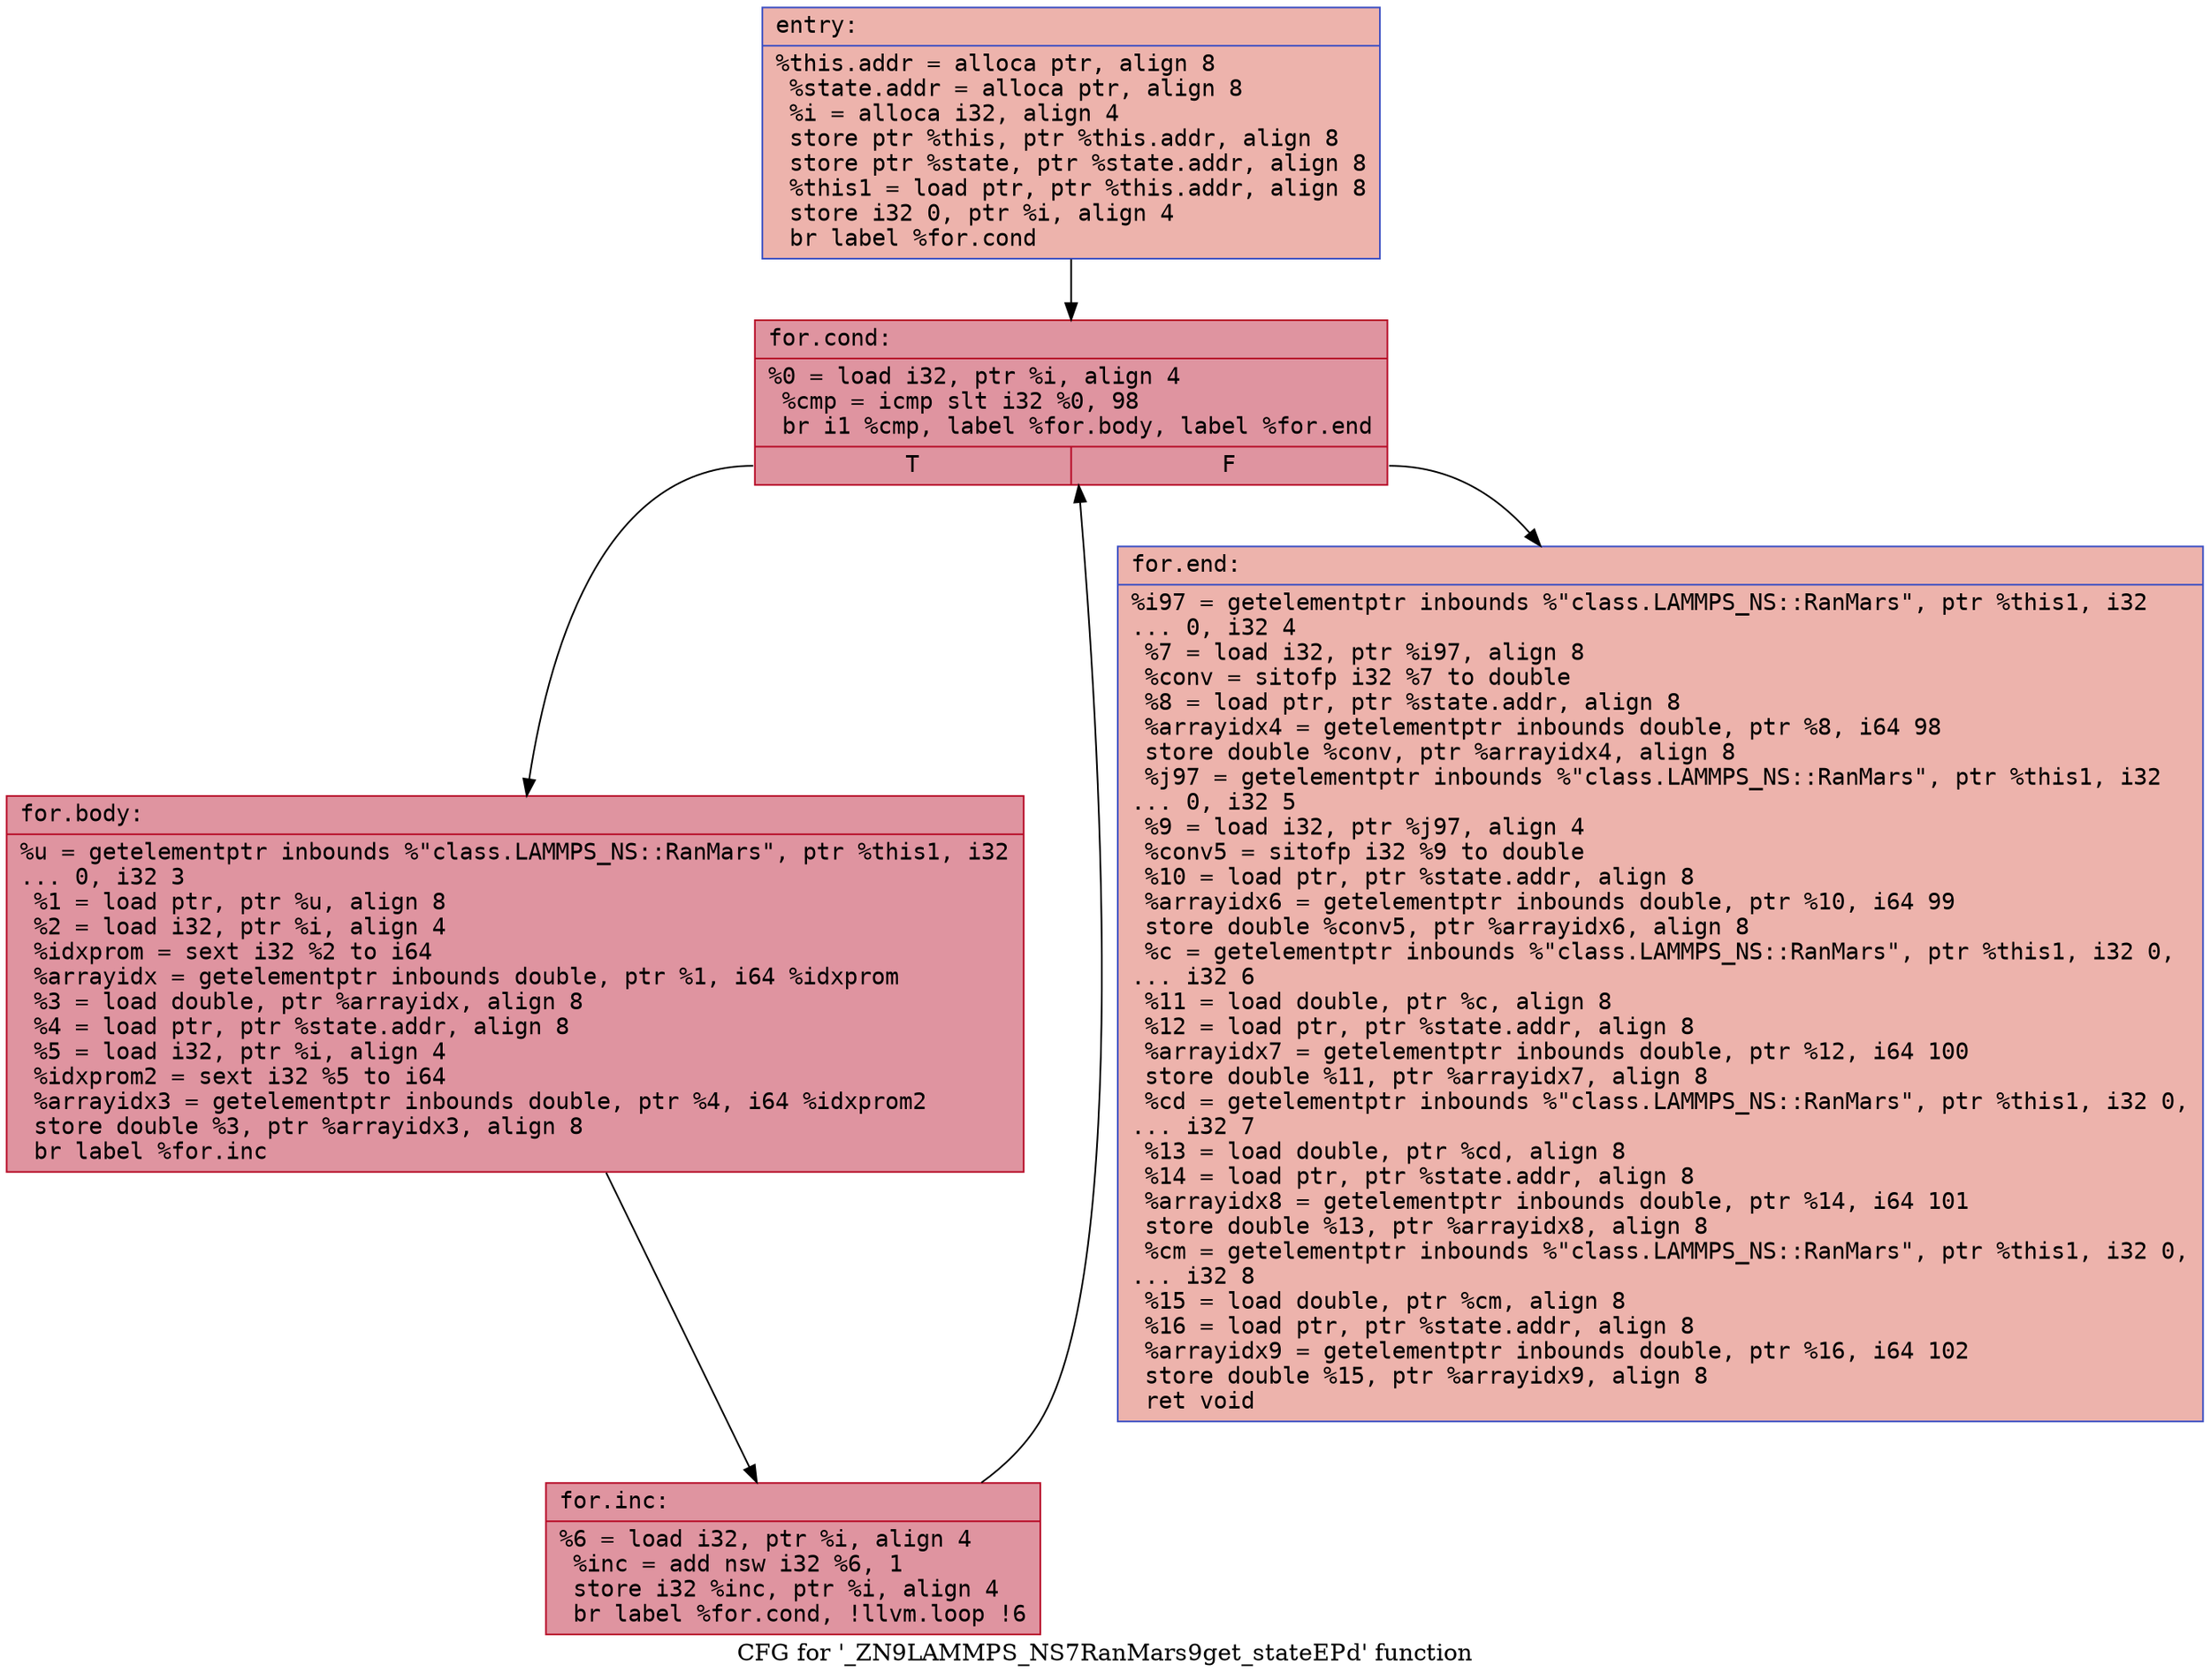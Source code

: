 digraph "CFG for '_ZN9LAMMPS_NS7RanMars9get_stateEPd' function" {
	label="CFG for '_ZN9LAMMPS_NS7RanMars9get_stateEPd' function";

	Node0x564edfc0b0b0 [shape=record,color="#3d50c3ff", style=filled, fillcolor="#d6524470" fontname="Courier",label="{entry:\l|  %this.addr = alloca ptr, align 8\l  %state.addr = alloca ptr, align 8\l  %i = alloca i32, align 4\l  store ptr %this, ptr %this.addr, align 8\l  store ptr %state, ptr %state.addr, align 8\l  %this1 = load ptr, ptr %this.addr, align 8\l  store i32 0, ptr %i, align 4\l  br label %for.cond\l}"];
	Node0x564edfc0b0b0 -> Node0x564edfc10ba0[tooltip="entry -> for.cond\nProbability 100.00%" ];
	Node0x564edfc10ba0 [shape=record,color="#b70d28ff", style=filled, fillcolor="#b70d2870" fontname="Courier",label="{for.cond:\l|  %0 = load i32, ptr %i, align 4\l  %cmp = icmp slt i32 %0, 98\l  br i1 %cmp, label %for.body, label %for.end\l|{<s0>T|<s1>F}}"];
	Node0x564edfc10ba0:s0 -> Node0x564edfc10df0[tooltip="for.cond -> for.body\nProbability 96.88%" ];
	Node0x564edfc10ba0:s1 -> Node0x564edfc10e70[tooltip="for.cond -> for.end\nProbability 3.12%" ];
	Node0x564edfc10df0 [shape=record,color="#b70d28ff", style=filled, fillcolor="#b70d2870" fontname="Courier",label="{for.body:\l|  %u = getelementptr inbounds %\"class.LAMMPS_NS::RanMars\", ptr %this1, i32\l... 0, i32 3\l  %1 = load ptr, ptr %u, align 8\l  %2 = load i32, ptr %i, align 4\l  %idxprom = sext i32 %2 to i64\l  %arrayidx = getelementptr inbounds double, ptr %1, i64 %idxprom\l  %3 = load double, ptr %arrayidx, align 8\l  %4 = load ptr, ptr %state.addr, align 8\l  %5 = load i32, ptr %i, align 4\l  %idxprom2 = sext i32 %5 to i64\l  %arrayidx3 = getelementptr inbounds double, ptr %4, i64 %idxprom2\l  store double %3, ptr %arrayidx3, align 8\l  br label %for.inc\l}"];
	Node0x564edfc10df0 -> Node0x564edfc11800[tooltip="for.body -> for.inc\nProbability 100.00%" ];
	Node0x564edfc11800 [shape=record,color="#b70d28ff", style=filled, fillcolor="#b70d2870" fontname="Courier",label="{for.inc:\l|  %6 = load i32, ptr %i, align 4\l  %inc = add nsw i32 %6, 1\l  store i32 %inc, ptr %i, align 4\l  br label %for.cond, !llvm.loop !6\l}"];
	Node0x564edfc11800 -> Node0x564edfc10ba0[tooltip="for.inc -> for.cond\nProbability 100.00%" ];
	Node0x564edfc10e70 [shape=record,color="#3d50c3ff", style=filled, fillcolor="#d6524470" fontname="Courier",label="{for.end:\l|  %i97 = getelementptr inbounds %\"class.LAMMPS_NS::RanMars\", ptr %this1, i32\l... 0, i32 4\l  %7 = load i32, ptr %i97, align 8\l  %conv = sitofp i32 %7 to double\l  %8 = load ptr, ptr %state.addr, align 8\l  %arrayidx4 = getelementptr inbounds double, ptr %8, i64 98\l  store double %conv, ptr %arrayidx4, align 8\l  %j97 = getelementptr inbounds %\"class.LAMMPS_NS::RanMars\", ptr %this1, i32\l... 0, i32 5\l  %9 = load i32, ptr %j97, align 4\l  %conv5 = sitofp i32 %9 to double\l  %10 = load ptr, ptr %state.addr, align 8\l  %arrayidx6 = getelementptr inbounds double, ptr %10, i64 99\l  store double %conv5, ptr %arrayidx6, align 8\l  %c = getelementptr inbounds %\"class.LAMMPS_NS::RanMars\", ptr %this1, i32 0,\l... i32 6\l  %11 = load double, ptr %c, align 8\l  %12 = load ptr, ptr %state.addr, align 8\l  %arrayidx7 = getelementptr inbounds double, ptr %12, i64 100\l  store double %11, ptr %arrayidx7, align 8\l  %cd = getelementptr inbounds %\"class.LAMMPS_NS::RanMars\", ptr %this1, i32 0,\l... i32 7\l  %13 = load double, ptr %cd, align 8\l  %14 = load ptr, ptr %state.addr, align 8\l  %arrayidx8 = getelementptr inbounds double, ptr %14, i64 101\l  store double %13, ptr %arrayidx8, align 8\l  %cm = getelementptr inbounds %\"class.LAMMPS_NS::RanMars\", ptr %this1, i32 0,\l... i32 8\l  %15 = load double, ptr %cm, align 8\l  %16 = load ptr, ptr %state.addr, align 8\l  %arrayidx9 = getelementptr inbounds double, ptr %16, i64 102\l  store double %15, ptr %arrayidx9, align 8\l  ret void\l}"];
}
